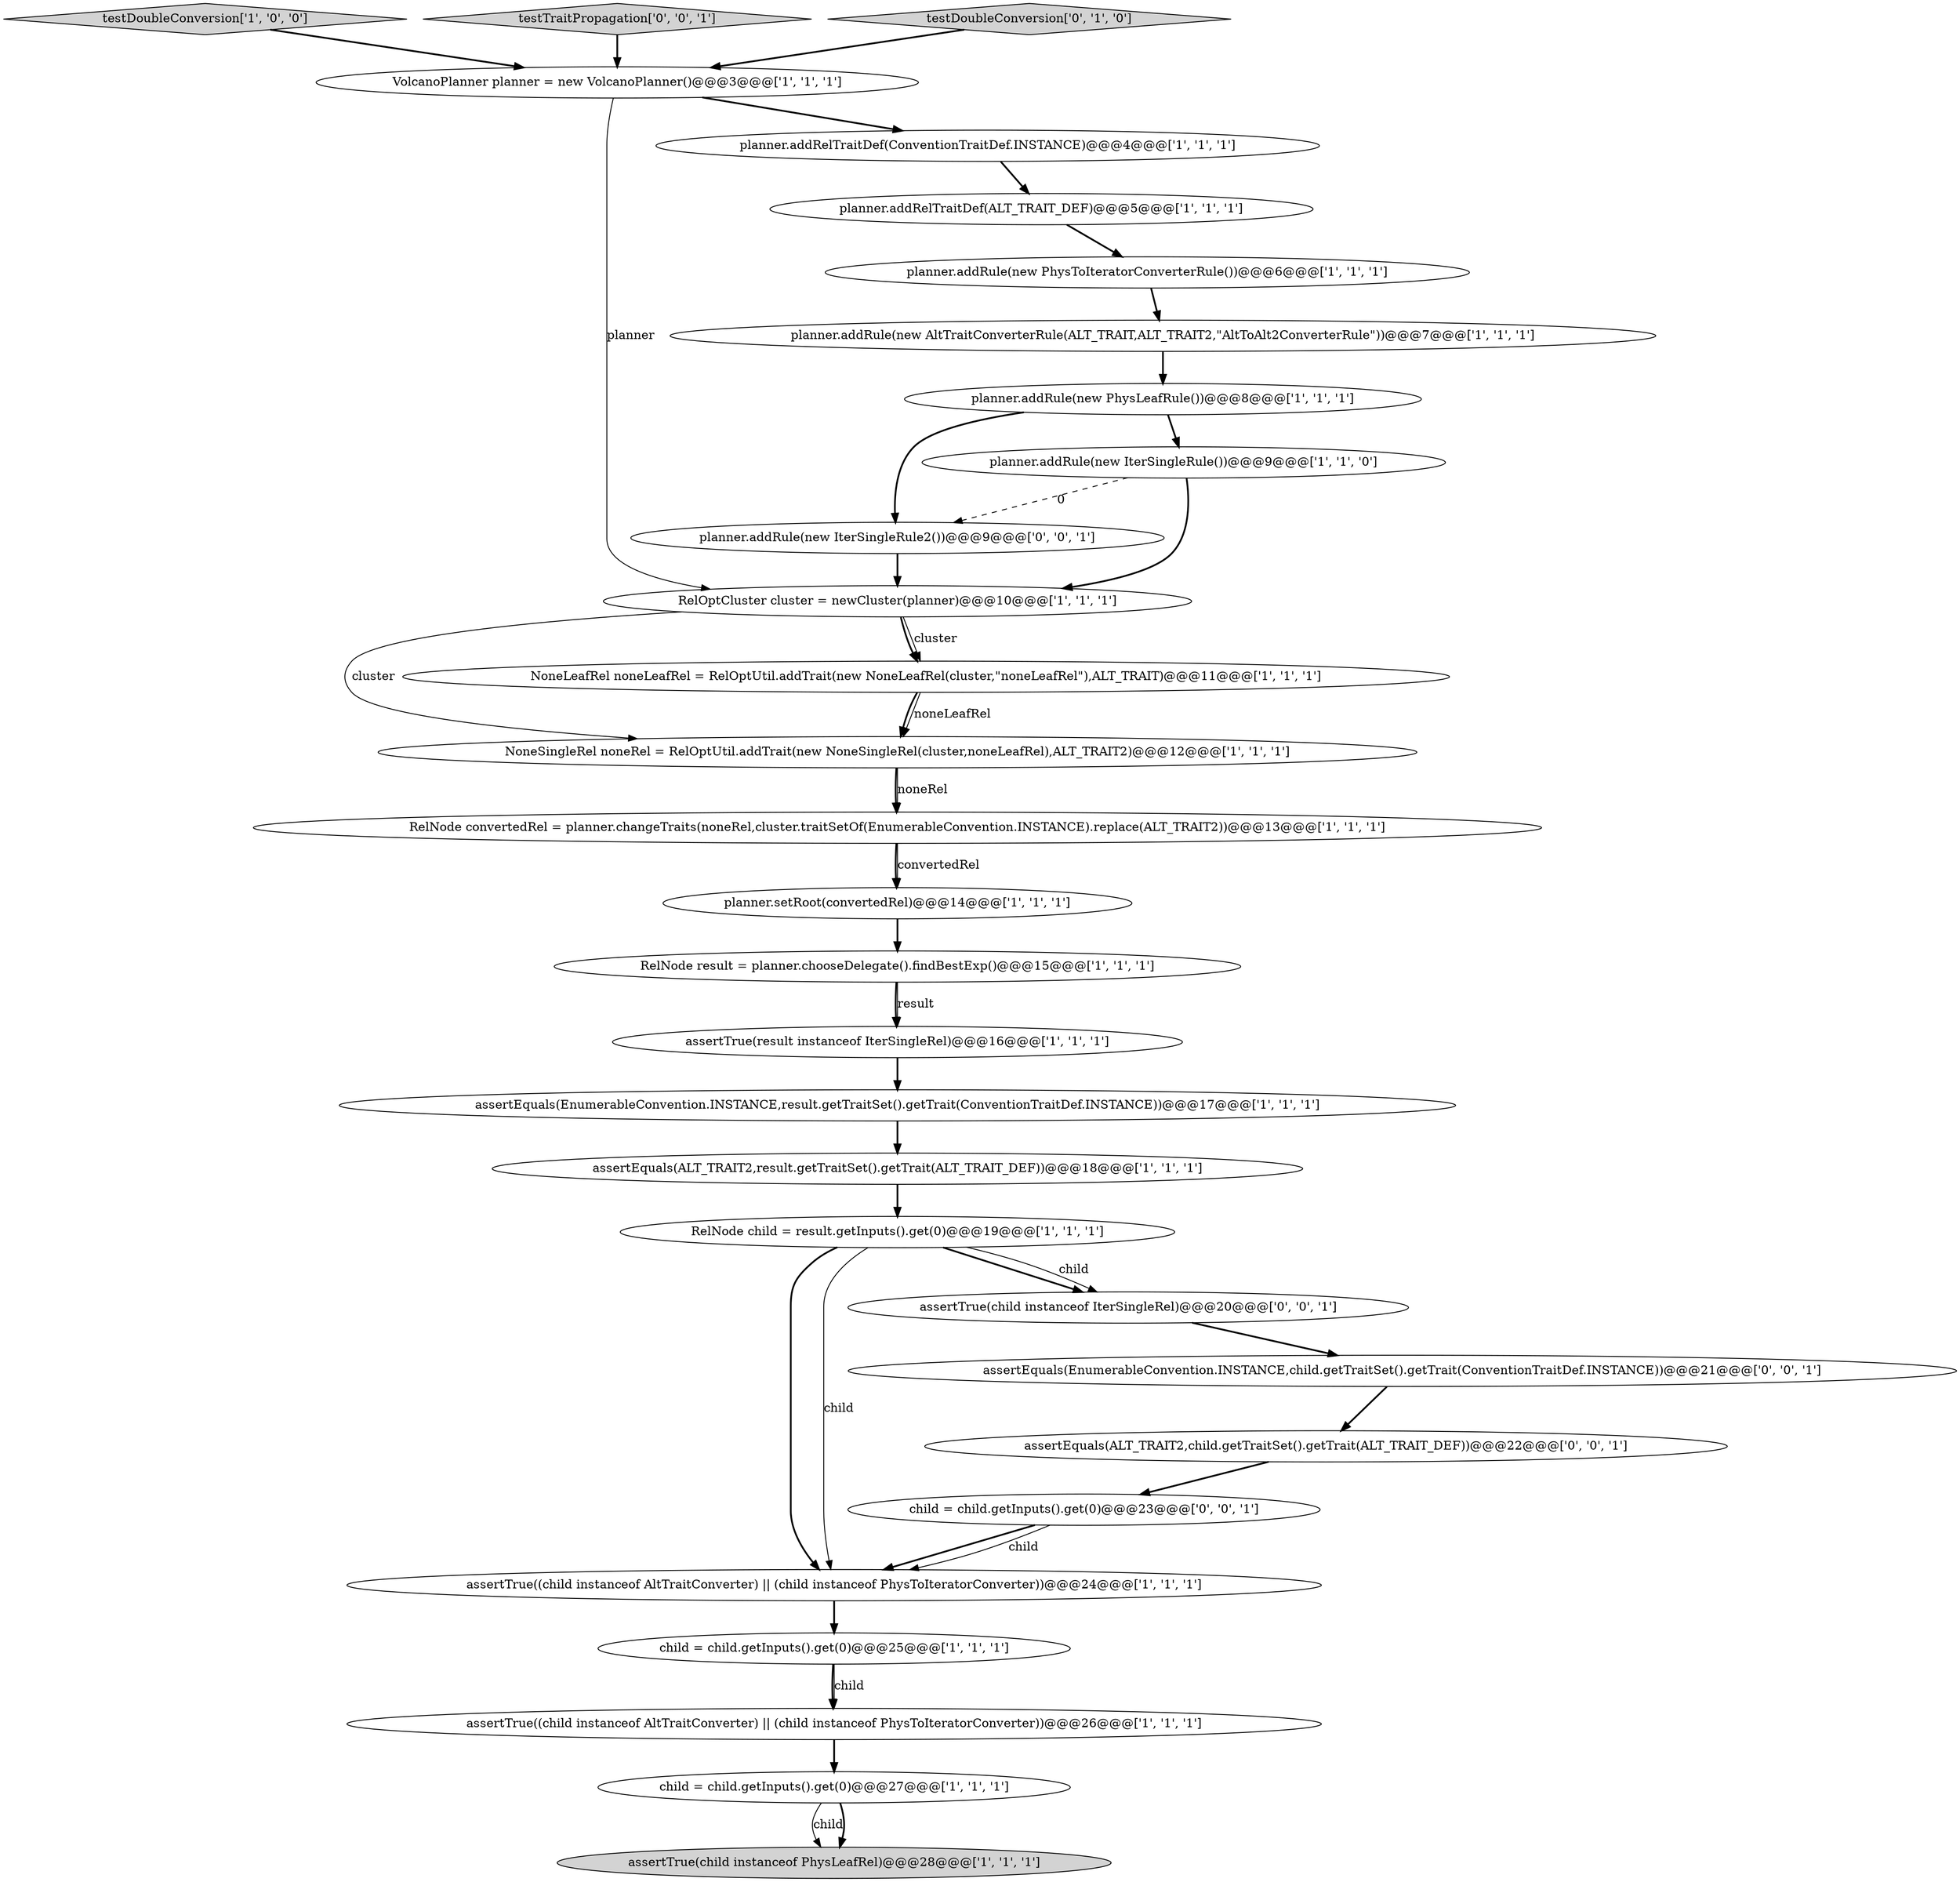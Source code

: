 digraph {
6 [style = filled, label = "testDoubleConversion['1', '0', '0']", fillcolor = lightgray, shape = diamond image = "AAA0AAABBB1BBB"];
26 [style = filled, label = "child = child.getInputs().get(0)@@@23@@@['0', '0', '1']", fillcolor = white, shape = ellipse image = "AAA0AAABBB3BBB"];
18 [style = filled, label = "RelNode result = planner.chooseDelegate().findBestExp()@@@15@@@['1', '1', '1']", fillcolor = white, shape = ellipse image = "AAA0AAABBB1BBB"];
22 [style = filled, label = "assertTrue((child instanceof AltTraitConverter) || (child instanceof PhysToIteratorConverter))@@@24@@@['1', '1', '1']", fillcolor = white, shape = ellipse image = "AAA0AAABBB1BBB"];
5 [style = filled, label = "planner.addRelTraitDef(ALT_TRAIT_DEF)@@@5@@@['1', '1', '1']", fillcolor = white, shape = ellipse image = "AAA0AAABBB1BBB"];
3 [style = filled, label = "assertTrue(result instanceof IterSingleRel)@@@16@@@['1', '1', '1']", fillcolor = white, shape = ellipse image = "AAA0AAABBB1BBB"];
28 [style = filled, label = "planner.addRule(new IterSingleRule2())@@@9@@@['0', '0', '1']", fillcolor = white, shape = ellipse image = "AAA0AAABBB3BBB"];
19 [style = filled, label = "NoneSingleRel noneRel = RelOptUtil.addTrait(new NoneSingleRel(cluster,noneLeafRel),ALT_TRAIT2)@@@12@@@['1', '1', '1']", fillcolor = white, shape = ellipse image = "AAA0AAABBB1BBB"];
16 [style = filled, label = "planner.addRule(new IterSingleRule())@@@9@@@['1', '1', '0']", fillcolor = white, shape = ellipse image = "AAA0AAABBB1BBB"];
24 [style = filled, label = "assertEquals(ALT_TRAIT2,child.getTraitSet().getTrait(ALT_TRAIT_DEF))@@@22@@@['0', '0', '1']", fillcolor = white, shape = ellipse image = "AAA0AAABBB3BBB"];
10 [style = filled, label = "NoneLeafRel noneLeafRel = RelOptUtil.addTrait(new NoneLeafRel(cluster,\"noneLeafRel\"),ALT_TRAIT)@@@11@@@['1', '1', '1']", fillcolor = white, shape = ellipse image = "AAA0AAABBB1BBB"];
13 [style = filled, label = "child = child.getInputs().get(0)@@@27@@@['1', '1', '1']", fillcolor = white, shape = ellipse image = "AAA0AAABBB1BBB"];
0 [style = filled, label = "assertEquals(EnumerableConvention.INSTANCE,result.getTraitSet().getTrait(ConventionTraitDef.INSTANCE))@@@17@@@['1', '1', '1']", fillcolor = white, shape = ellipse image = "AAA0AAABBB1BBB"];
21 [style = filled, label = "RelOptCluster cluster = newCluster(planner)@@@10@@@['1', '1', '1']", fillcolor = white, shape = ellipse image = "AAA0AAABBB1BBB"];
7 [style = filled, label = "child = child.getInputs().get(0)@@@25@@@['1', '1', '1']", fillcolor = white, shape = ellipse image = "AAA0AAABBB1BBB"];
27 [style = filled, label = "testTraitPropagation['0', '0', '1']", fillcolor = lightgray, shape = diamond image = "AAA0AAABBB3BBB"];
9 [style = filled, label = "RelNode child = result.getInputs().get(0)@@@19@@@['1', '1', '1']", fillcolor = white, shape = ellipse image = "AAA0AAABBB1BBB"];
23 [style = filled, label = "testDoubleConversion['0', '1', '0']", fillcolor = lightgray, shape = diamond image = "AAA0AAABBB2BBB"];
11 [style = filled, label = "planner.addRule(new PhysToIteratorConverterRule())@@@6@@@['1', '1', '1']", fillcolor = white, shape = ellipse image = "AAA0AAABBB1BBB"];
15 [style = filled, label = "VolcanoPlanner planner = new VolcanoPlanner()@@@3@@@['1', '1', '1']", fillcolor = white, shape = ellipse image = "AAA0AAABBB1BBB"];
29 [style = filled, label = "assertEquals(EnumerableConvention.INSTANCE,child.getTraitSet().getTrait(ConventionTraitDef.INSTANCE))@@@21@@@['0', '0', '1']", fillcolor = white, shape = ellipse image = "AAA0AAABBB3BBB"];
8 [style = filled, label = "planner.addRelTraitDef(ConventionTraitDef.INSTANCE)@@@4@@@['1', '1', '1']", fillcolor = white, shape = ellipse image = "AAA0AAABBB1BBB"];
17 [style = filled, label = "planner.addRule(new AltTraitConverterRule(ALT_TRAIT,ALT_TRAIT2,\"AltToAlt2ConverterRule\"))@@@7@@@['1', '1', '1']", fillcolor = white, shape = ellipse image = "AAA0AAABBB1BBB"];
20 [style = filled, label = "RelNode convertedRel = planner.changeTraits(noneRel,cluster.traitSetOf(EnumerableConvention.INSTANCE).replace(ALT_TRAIT2))@@@13@@@['1', '1', '1']", fillcolor = white, shape = ellipse image = "AAA0AAABBB1BBB"];
14 [style = filled, label = "assertEquals(ALT_TRAIT2,result.getTraitSet().getTrait(ALT_TRAIT_DEF))@@@18@@@['1', '1', '1']", fillcolor = white, shape = ellipse image = "AAA0AAABBB1BBB"];
2 [style = filled, label = "planner.addRule(new PhysLeafRule())@@@8@@@['1', '1', '1']", fillcolor = white, shape = ellipse image = "AAA0AAABBB1BBB"];
1 [style = filled, label = "assertTrue((child instanceof AltTraitConverter) || (child instanceof PhysToIteratorConverter))@@@26@@@['1', '1', '1']", fillcolor = white, shape = ellipse image = "AAA0AAABBB1BBB"];
12 [style = filled, label = "planner.setRoot(convertedRel)@@@14@@@['1', '1', '1']", fillcolor = white, shape = ellipse image = "AAA0AAABBB1BBB"];
25 [style = filled, label = "assertTrue(child instanceof IterSingleRel)@@@20@@@['0', '0', '1']", fillcolor = white, shape = ellipse image = "AAA0AAABBB3BBB"];
4 [style = filled, label = "assertTrue(child instanceof PhysLeafRel)@@@28@@@['1', '1', '1']", fillcolor = lightgray, shape = ellipse image = "AAA0AAABBB1BBB"];
9->22 [style = bold, label=""];
21->10 [style = bold, label=""];
18->3 [style = bold, label=""];
7->1 [style = bold, label=""];
19->20 [style = bold, label=""];
10->19 [style = bold, label=""];
23->15 [style = bold, label=""];
25->29 [style = bold, label=""];
21->19 [style = solid, label="cluster"];
10->19 [style = solid, label="noneLeafRel"];
1->13 [style = bold, label=""];
22->7 [style = bold, label=""];
27->15 [style = bold, label=""];
3->0 [style = bold, label=""];
6->15 [style = bold, label=""];
26->22 [style = bold, label=""];
24->26 [style = bold, label=""];
9->22 [style = solid, label="child"];
0->14 [style = bold, label=""];
28->21 [style = bold, label=""];
18->3 [style = solid, label="result"];
17->2 [style = bold, label=""];
8->5 [style = bold, label=""];
13->4 [style = solid, label="child"];
16->21 [style = bold, label=""];
9->25 [style = bold, label=""];
21->10 [style = solid, label="cluster"];
9->25 [style = solid, label="child"];
20->12 [style = bold, label=""];
12->18 [style = bold, label=""];
11->17 [style = bold, label=""];
26->22 [style = solid, label="child"];
14->9 [style = bold, label=""];
5->11 [style = bold, label=""];
20->12 [style = solid, label="convertedRel"];
19->20 [style = solid, label="noneRel"];
29->24 [style = bold, label=""];
16->28 [style = dashed, label="0"];
2->28 [style = bold, label=""];
15->8 [style = bold, label=""];
15->21 [style = solid, label="planner"];
7->1 [style = solid, label="child"];
13->4 [style = bold, label=""];
2->16 [style = bold, label=""];
}
